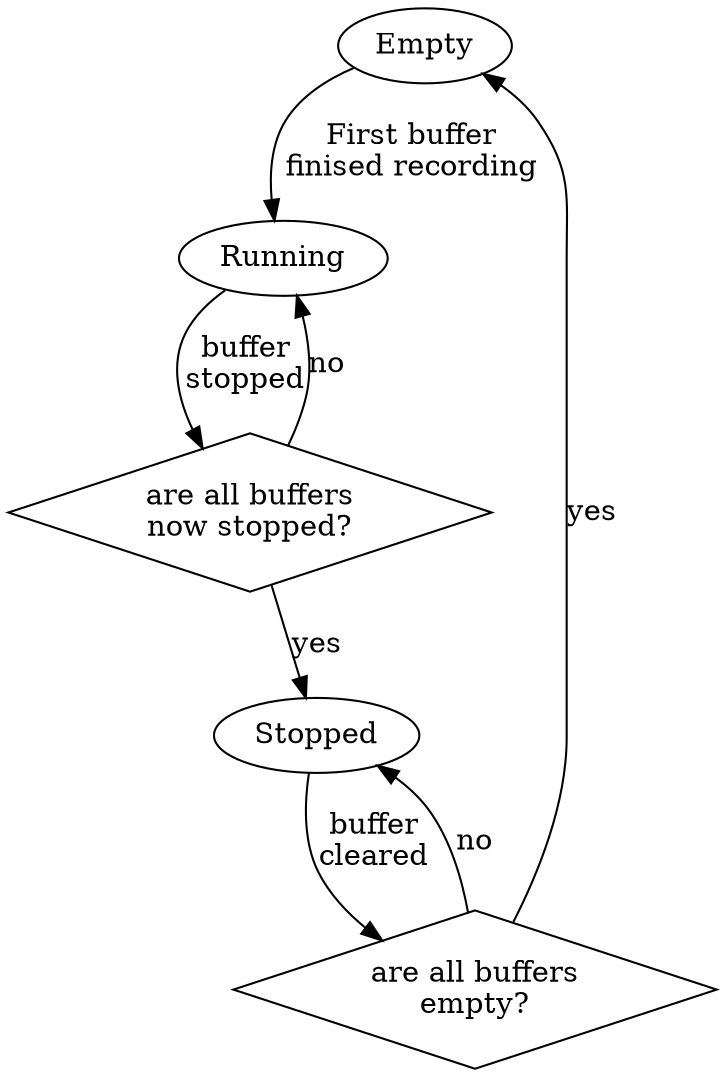 digraph G {

  Empty -> Running [ label="First buffer\nfinised recording" ];

  Running -> allStopped [ label="buffer\nstopped" ];
  allStopped [ label="are all buffers\nnow stopped?", shape="diamond" ];
  allStopped -> Running [ label="no" ];
  allStopped -> Stopped [ label="yes" ];

  Stopped -> allEmpty [ label="buffer\ncleared" ];
  allEmpty [ label="are all buffers\nempty?", shape="diamond" ];
  allEmpty -> Stopped [ label="no" ];
  allEmpty -> Empty [ label="yes" ];

}
